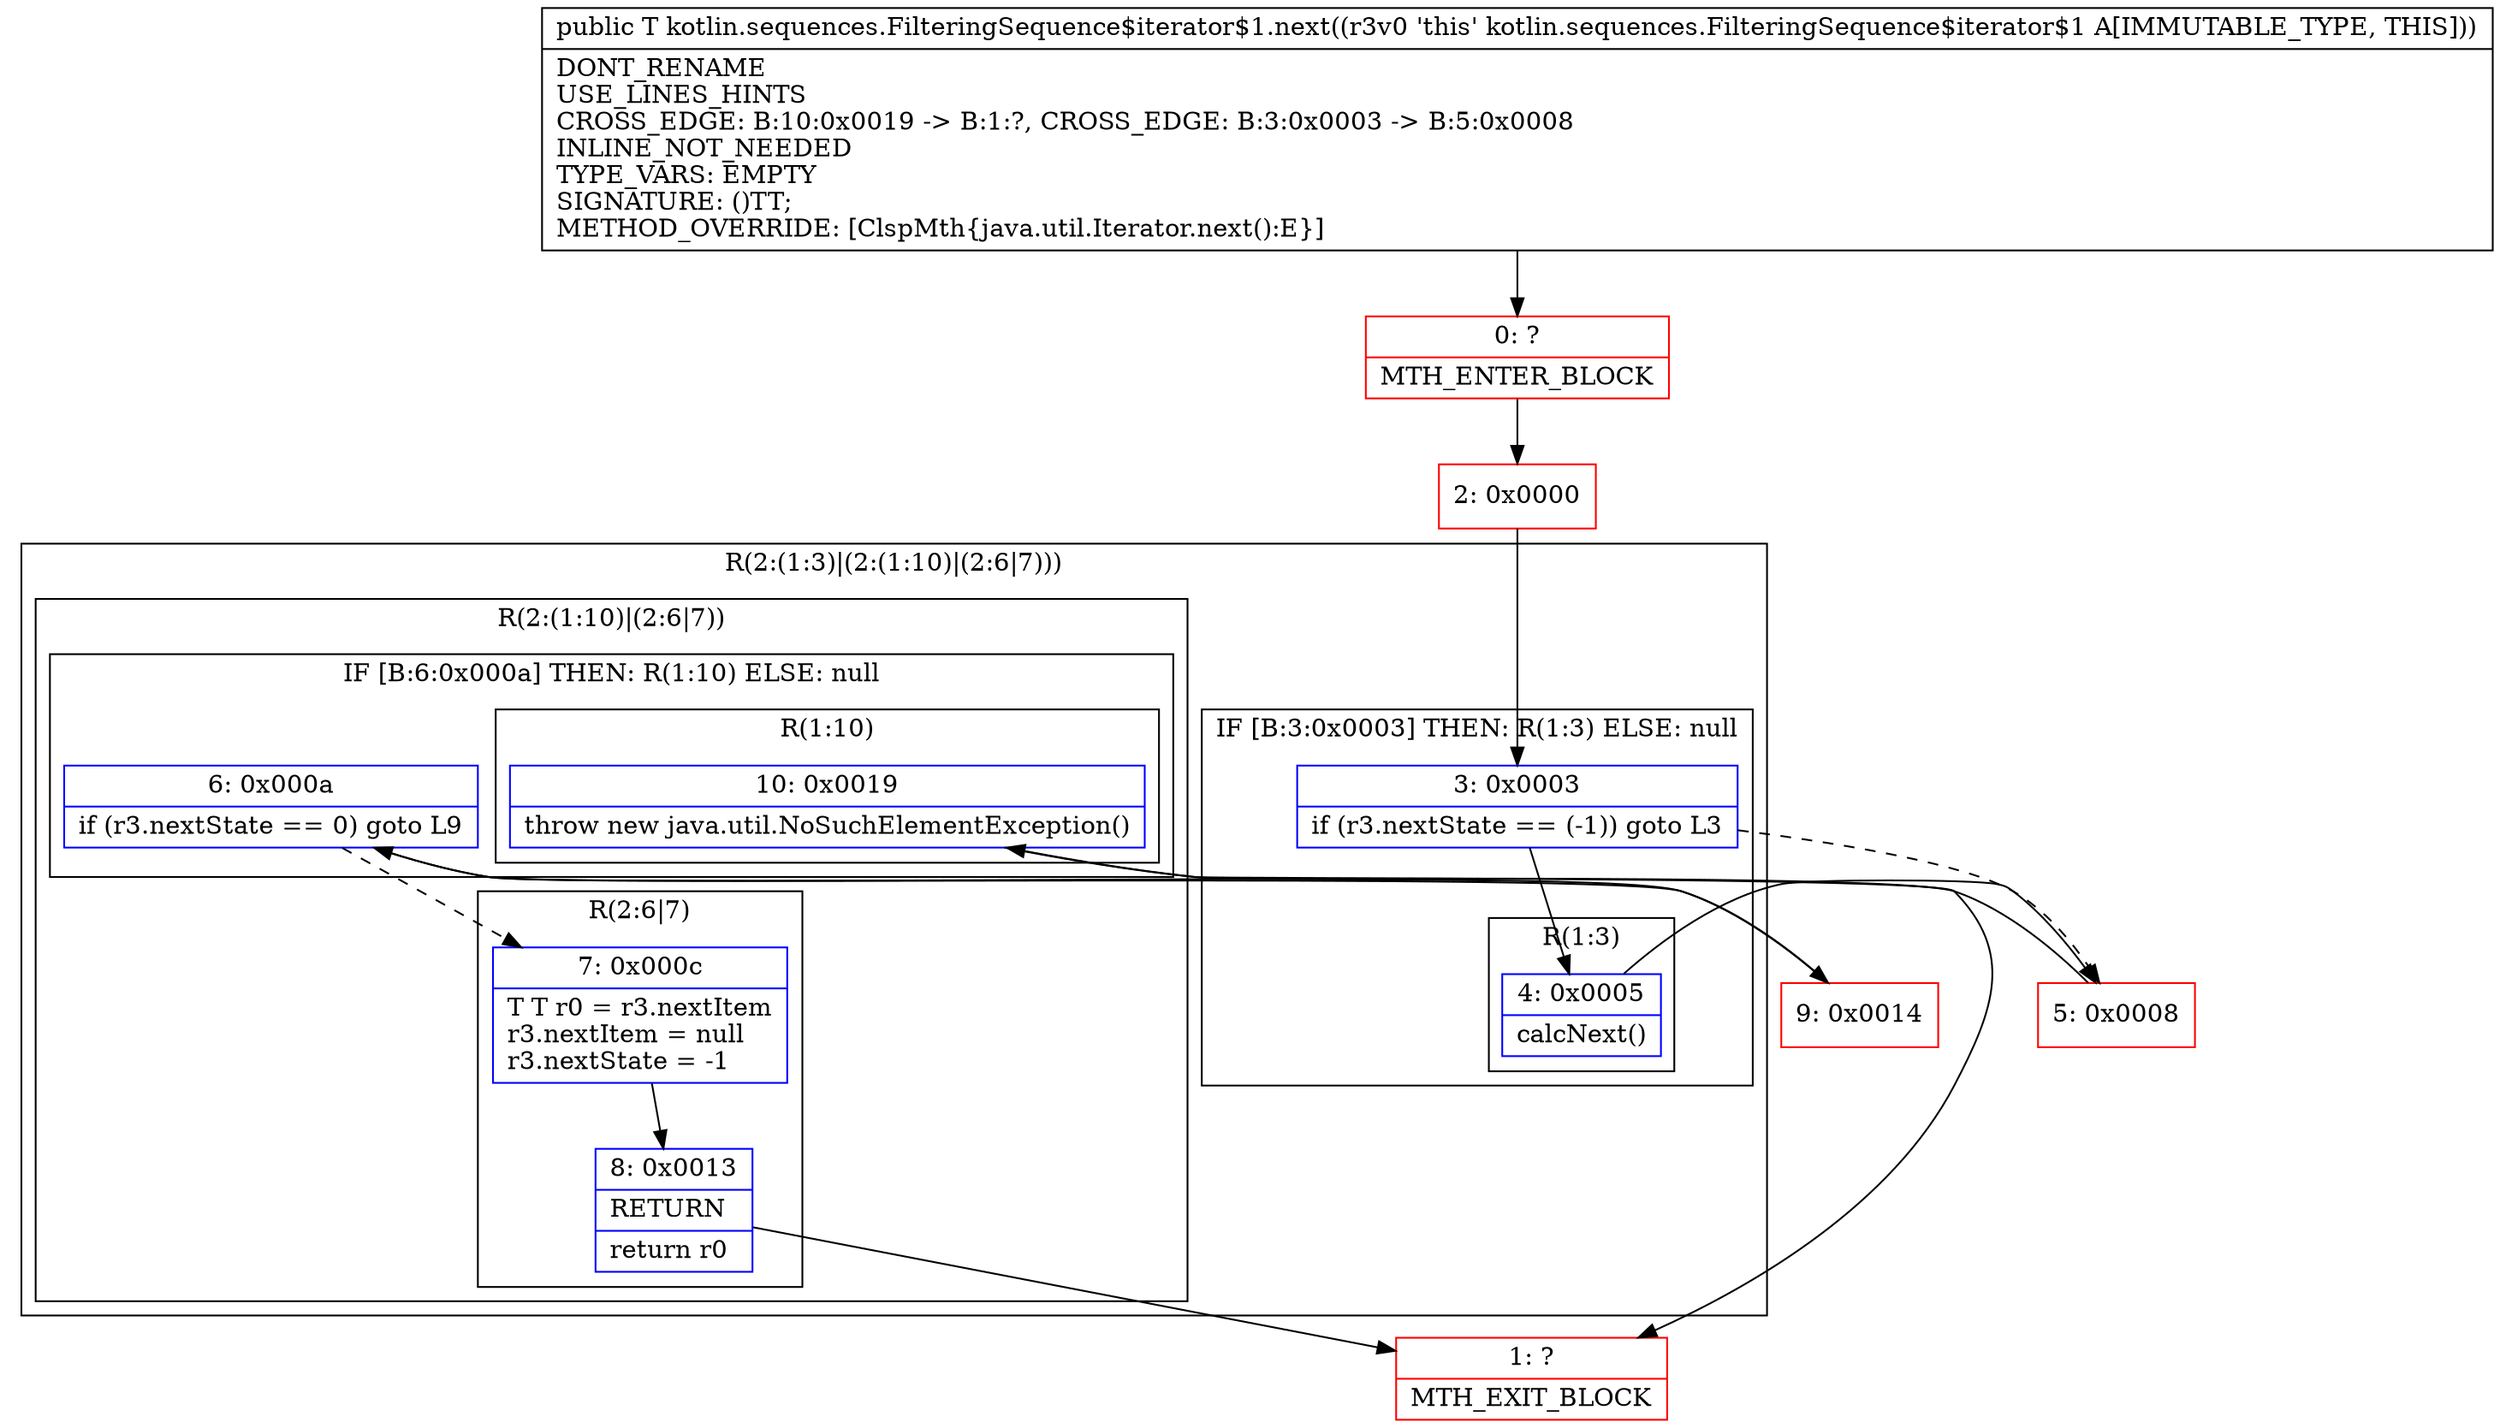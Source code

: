 digraph "CFG forkotlin.sequences.FilteringSequence$iterator$1.next()Ljava\/lang\/Object;" {
subgraph cluster_Region_350363959 {
label = "R(2:(1:3)|(2:(1:10)|(2:6|7)))";
node [shape=record,color=blue];
subgraph cluster_IfRegion_1565910171 {
label = "IF [B:3:0x0003] THEN: R(1:3) ELSE: null";
node [shape=record,color=blue];
Node_3 [shape=record,label="{3\:\ 0x0003|if (r3.nextState == (\-1)) goto L3\l}"];
subgraph cluster_Region_360028007 {
label = "R(1:3)";
node [shape=record,color=blue];
Node_4 [shape=record,label="{4\:\ 0x0005|calcNext()\l}"];
}
}
subgraph cluster_Region_13106366 {
label = "R(2:(1:10)|(2:6|7))";
node [shape=record,color=blue];
subgraph cluster_IfRegion_94998024 {
label = "IF [B:6:0x000a] THEN: R(1:10) ELSE: null";
node [shape=record,color=blue];
Node_6 [shape=record,label="{6\:\ 0x000a|if (r3.nextState == 0) goto L9\l}"];
subgraph cluster_Region_2007683866 {
label = "R(1:10)";
node [shape=record,color=blue];
Node_10 [shape=record,label="{10\:\ 0x0019|throw new java.util.NoSuchElementException()\l}"];
}
}
subgraph cluster_Region_549636324 {
label = "R(2:6|7)";
node [shape=record,color=blue];
Node_7 [shape=record,label="{7\:\ 0x000c|T T r0 = r3.nextItem\lr3.nextItem = null\lr3.nextState = \-1\l}"];
Node_8 [shape=record,label="{8\:\ 0x0013|RETURN\l|return r0\l}"];
}
}
}
Node_0 [shape=record,color=red,label="{0\:\ ?|MTH_ENTER_BLOCK\l}"];
Node_2 [shape=record,color=red,label="{2\:\ 0x0000}"];
Node_5 [shape=record,color=red,label="{5\:\ 0x0008}"];
Node_1 [shape=record,color=red,label="{1\:\ ?|MTH_EXIT_BLOCK\l}"];
Node_9 [shape=record,color=red,label="{9\:\ 0x0014}"];
MethodNode[shape=record,label="{public T kotlin.sequences.FilteringSequence$iterator$1.next((r3v0 'this' kotlin.sequences.FilteringSequence$iterator$1 A[IMMUTABLE_TYPE, THIS]))  | DONT_RENAME\lUSE_LINES_HINTS\lCROSS_EDGE: B:10:0x0019 \-\> B:1:?, CROSS_EDGE: B:3:0x0003 \-\> B:5:0x0008\lINLINE_NOT_NEEDED\lTYPE_VARS: EMPTY\lSIGNATURE: ()TT;\lMETHOD_OVERRIDE: [ClspMth\{java.util.Iterator.next():E\}]\l}"];
MethodNode -> Node_0;Node_3 -> Node_4;
Node_3 -> Node_5[style=dashed];
Node_4 -> Node_5;
Node_6 -> Node_7[style=dashed];
Node_6 -> Node_9;
Node_10 -> Node_1;
Node_7 -> Node_8;
Node_8 -> Node_1;
Node_0 -> Node_2;
Node_2 -> Node_3;
Node_5 -> Node_6;
Node_9 -> Node_10;
}

